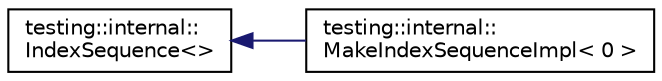 digraph "Graphical Class Hierarchy"
{
 // INTERACTIVE_SVG=YES
 // LATEX_PDF_SIZE
  edge [fontname="Helvetica",fontsize="10",labelfontname="Helvetica",labelfontsize="10"];
  node [fontname="Helvetica",fontsize="10",shape=record];
  rankdir="LR";
  Node0 [label="testing::internal::\lIndexSequence\<\>",height=0.2,width=0.4,color="black", fillcolor="white", style="filled",URL="$dc/de2/structtesting_1_1internal_1_1_index_sequence.html",tooltip=" "];
  Node0 -> Node1 [dir="back",color="midnightblue",fontsize="10",style="solid",fontname="Helvetica"];
  Node1 [label="testing::internal::\lMakeIndexSequenceImpl\< 0 \>",height=0.2,width=0.4,color="black", fillcolor="white", style="filled",URL="$d3/d5c/structtesting_1_1internal_1_1_make_index_sequence_impl_3_010_01_4.html",tooltip=" "];
}
